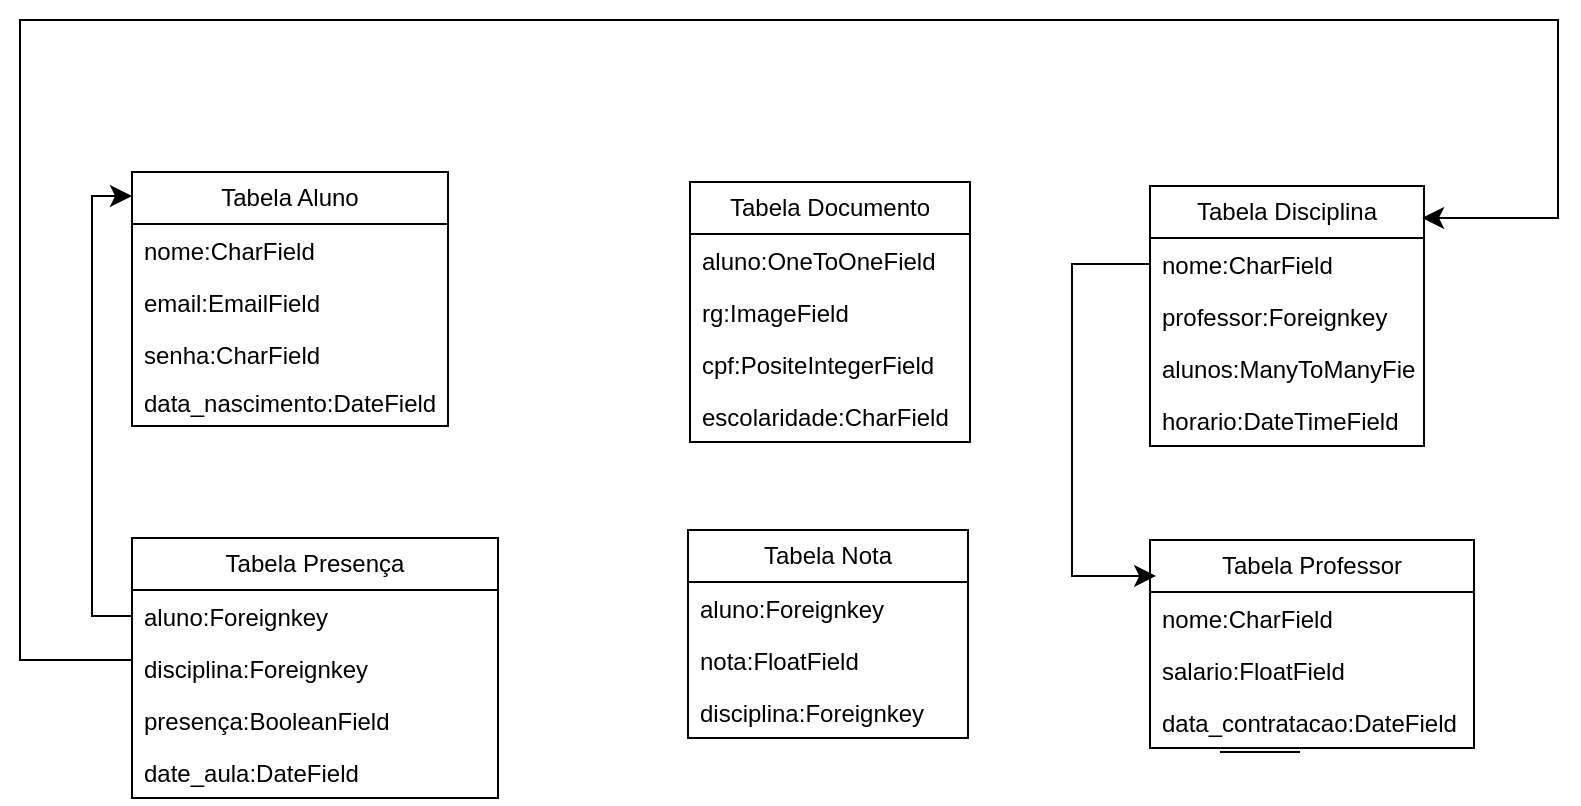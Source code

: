 <mxfile version="24.3.1" type="device">
  <diagram name="Página-1" id="4LzQEoNZVEnI-5WT41o_">
    <mxGraphModel dx="2426" dy="1235" grid="0" gridSize="10" guides="1" tooltips="1" connect="1" arrows="1" fold="1" page="0" pageScale="1" pageWidth="827" pageHeight="1169" math="0" shadow="0">
      <root>
        <mxCell id="0" />
        <mxCell id="1" parent="0" />
        <mxCell id="32kb2aF0upBwPHBKPUXl-1" value="Tabela Aluno" style="swimlane;fontStyle=0;childLayout=stackLayout;horizontal=1;startSize=26;fillColor=none;horizontalStack=0;resizeParent=1;resizeParentMax=0;resizeLast=0;collapsible=1;marginBottom=0;whiteSpace=wrap;html=1;" vertex="1" parent="1">
          <mxGeometry x="-574" y="-182" width="158" height="127" as="geometry" />
        </mxCell>
        <mxCell id="32kb2aF0upBwPHBKPUXl-2" value="nome:CharField" style="text;strokeColor=none;fillColor=none;align=left;verticalAlign=top;spacingLeft=4;spacingRight=4;overflow=hidden;rotatable=0;points=[[0,0.5],[1,0.5]];portConstraint=eastwest;whiteSpace=wrap;html=1;" vertex="1" parent="32kb2aF0upBwPHBKPUXl-1">
          <mxGeometry y="26" width="158" height="26" as="geometry" />
        </mxCell>
        <mxCell id="32kb2aF0upBwPHBKPUXl-3" value="email:EmailField" style="text;strokeColor=none;fillColor=none;align=left;verticalAlign=top;spacingLeft=4;spacingRight=4;overflow=hidden;rotatable=0;points=[[0,0.5],[1,0.5]];portConstraint=eastwest;whiteSpace=wrap;html=1;" vertex="1" parent="32kb2aF0upBwPHBKPUXl-1">
          <mxGeometry y="52" width="158" height="26" as="geometry" />
        </mxCell>
        <mxCell id="32kb2aF0upBwPHBKPUXl-4" value="senha:CharField" style="text;strokeColor=none;fillColor=none;align=left;verticalAlign=top;spacingLeft=4;spacingRight=4;overflow=hidden;rotatable=0;points=[[0,0.5],[1,0.5]];portConstraint=eastwest;whiteSpace=wrap;html=1;" vertex="1" parent="32kb2aF0upBwPHBKPUXl-1">
          <mxGeometry y="78" width="158" height="24" as="geometry" />
        </mxCell>
        <mxCell id="32kb2aF0upBwPHBKPUXl-7" value="data_nascimento:DateField" style="text;strokeColor=none;fillColor=none;align=left;verticalAlign=top;spacingLeft=4;spacingRight=4;overflow=hidden;rotatable=0;points=[[0,0.5],[1,0.5]];portConstraint=eastwest;whiteSpace=wrap;html=1;" vertex="1" parent="32kb2aF0upBwPHBKPUXl-1">
          <mxGeometry y="102" width="158" height="25" as="geometry" />
        </mxCell>
        <mxCell id="32kb2aF0upBwPHBKPUXl-10" value="Tabela Documento" style="swimlane;fontStyle=0;childLayout=stackLayout;horizontal=1;startSize=26;fillColor=none;horizontalStack=0;resizeParent=1;resizeParentMax=0;resizeLast=0;collapsible=1;marginBottom=0;whiteSpace=wrap;html=1;" vertex="1" parent="1">
          <mxGeometry x="-295" y="-177" width="140" height="130" as="geometry" />
        </mxCell>
        <mxCell id="32kb2aF0upBwPHBKPUXl-11" value="aluno:OneToOneField" style="text;strokeColor=none;fillColor=none;align=left;verticalAlign=top;spacingLeft=4;spacingRight=4;overflow=hidden;rotatable=0;points=[[0,0.5],[1,0.5]];portConstraint=eastwest;whiteSpace=wrap;html=1;" vertex="1" parent="32kb2aF0upBwPHBKPUXl-10">
          <mxGeometry y="26" width="140" height="26" as="geometry" />
        </mxCell>
        <mxCell id="32kb2aF0upBwPHBKPUXl-12" value="rg:ImageField" style="text;strokeColor=none;fillColor=none;align=left;verticalAlign=top;spacingLeft=4;spacingRight=4;overflow=hidden;rotatable=0;points=[[0,0.5],[1,0.5]];portConstraint=eastwest;whiteSpace=wrap;html=1;" vertex="1" parent="32kb2aF0upBwPHBKPUXl-10">
          <mxGeometry y="52" width="140" height="26" as="geometry" />
        </mxCell>
        <mxCell id="32kb2aF0upBwPHBKPUXl-13" value="cpf:PositeIntegerField" style="text;strokeColor=none;fillColor=none;align=left;verticalAlign=top;spacingLeft=4;spacingRight=4;overflow=hidden;rotatable=0;points=[[0,0.5],[1,0.5]];portConstraint=eastwest;whiteSpace=wrap;html=1;" vertex="1" parent="32kb2aF0upBwPHBKPUXl-10">
          <mxGeometry y="78" width="140" height="26" as="geometry" />
        </mxCell>
        <mxCell id="32kb2aF0upBwPHBKPUXl-32" value="escolaridade:CharField" style="text;strokeColor=none;fillColor=none;align=left;verticalAlign=top;spacingLeft=4;spacingRight=4;overflow=hidden;rotatable=0;points=[[0,0.5],[1,0.5]];portConstraint=eastwest;whiteSpace=wrap;html=1;" vertex="1" parent="32kb2aF0upBwPHBKPUXl-10">
          <mxGeometry y="104" width="140" height="26" as="geometry" />
        </mxCell>
        <mxCell id="32kb2aF0upBwPHBKPUXl-14" value="Tabela Disciplina" style="swimlane;fontStyle=0;childLayout=stackLayout;horizontal=1;startSize=26;fillColor=none;horizontalStack=0;resizeParent=1;resizeParentMax=0;resizeLast=0;collapsible=1;marginBottom=0;whiteSpace=wrap;html=1;" vertex="1" parent="1">
          <mxGeometry x="-65" y="-175" width="137" height="130" as="geometry" />
        </mxCell>
        <mxCell id="32kb2aF0upBwPHBKPUXl-15" value="nome:CharField" style="text;strokeColor=none;fillColor=none;align=left;verticalAlign=top;spacingLeft=4;spacingRight=4;overflow=hidden;rotatable=0;points=[[0,0.5],[1,0.5]];portConstraint=eastwest;whiteSpace=wrap;html=1;" vertex="1" parent="32kb2aF0upBwPHBKPUXl-14">
          <mxGeometry y="26" width="137" height="26" as="geometry" />
        </mxCell>
        <mxCell id="32kb2aF0upBwPHBKPUXl-16" value="professor:Foreignkey" style="text;strokeColor=none;fillColor=none;align=left;verticalAlign=top;spacingLeft=4;spacingRight=4;overflow=hidden;rotatable=0;points=[[0,0.5],[1,0.5]];portConstraint=eastwest;whiteSpace=wrap;html=1;" vertex="1" parent="32kb2aF0upBwPHBKPUXl-14">
          <mxGeometry y="52" width="137" height="26" as="geometry" />
        </mxCell>
        <mxCell id="32kb2aF0upBwPHBKPUXl-17" value="alunos:ManyToManyField" style="text;strokeColor=none;fillColor=none;align=left;verticalAlign=top;spacingLeft=4;spacingRight=4;overflow=hidden;rotatable=0;points=[[0,0.5],[1,0.5]];portConstraint=eastwest;whiteSpace=wrap;html=1;" vertex="1" parent="32kb2aF0upBwPHBKPUXl-14">
          <mxGeometry y="78" width="137" height="26" as="geometry" />
        </mxCell>
        <mxCell id="32kb2aF0upBwPHBKPUXl-33" value="horario:DateTimeField" style="text;strokeColor=none;fillColor=none;align=left;verticalAlign=top;spacingLeft=4;spacingRight=4;overflow=hidden;rotatable=0;points=[[0,0.5],[1,0.5]];portConstraint=eastwest;whiteSpace=wrap;html=1;" vertex="1" parent="32kb2aF0upBwPHBKPUXl-14">
          <mxGeometry y="104" width="137" height="26" as="geometry" />
        </mxCell>
        <mxCell id="32kb2aF0upBwPHBKPUXl-18" value="Tabela Presença" style="swimlane;fontStyle=0;childLayout=stackLayout;horizontal=1;startSize=26;fillColor=none;horizontalStack=0;resizeParent=1;resizeParentMax=0;resizeLast=0;collapsible=1;marginBottom=0;whiteSpace=wrap;html=1;" vertex="1" parent="1">
          <mxGeometry x="-574" y="1" width="183" height="130" as="geometry" />
        </mxCell>
        <mxCell id="32kb2aF0upBwPHBKPUXl-19" value="aluno:Foreignkey" style="text;strokeColor=none;fillColor=none;align=left;verticalAlign=top;spacingLeft=4;spacingRight=4;overflow=hidden;rotatable=0;points=[[0,0.5],[1,0.5]];portConstraint=eastwest;whiteSpace=wrap;html=1;" vertex="1" parent="32kb2aF0upBwPHBKPUXl-18">
          <mxGeometry y="26" width="183" height="26" as="geometry" />
        </mxCell>
        <mxCell id="32kb2aF0upBwPHBKPUXl-20" value="disciplina:Foreignkey" style="text;strokeColor=none;fillColor=none;align=left;verticalAlign=top;spacingLeft=4;spacingRight=4;overflow=hidden;rotatable=0;points=[[0,0.5],[1,0.5]];portConstraint=eastwest;whiteSpace=wrap;html=1;" vertex="1" parent="32kb2aF0upBwPHBKPUXl-18">
          <mxGeometry y="52" width="183" height="26" as="geometry" />
        </mxCell>
        <mxCell id="32kb2aF0upBwPHBKPUXl-21" value="presença:BooleanField" style="text;strokeColor=none;fillColor=none;align=left;verticalAlign=top;spacingLeft=4;spacingRight=4;overflow=hidden;rotatable=0;points=[[0,0.5],[1,0.5]];portConstraint=eastwest;whiteSpace=wrap;html=1;" vertex="1" parent="32kb2aF0upBwPHBKPUXl-18">
          <mxGeometry y="78" width="183" height="26" as="geometry" />
        </mxCell>
        <mxCell id="32kb2aF0upBwPHBKPUXl-34" value="date_aula:DateField" style="text;strokeColor=none;fillColor=none;align=left;verticalAlign=top;spacingLeft=4;spacingRight=4;overflow=hidden;rotatable=0;points=[[0,0.5],[1,0.5]];portConstraint=eastwest;whiteSpace=wrap;html=1;" vertex="1" parent="32kb2aF0upBwPHBKPUXl-18">
          <mxGeometry y="104" width="183" height="26" as="geometry" />
        </mxCell>
        <mxCell id="32kb2aF0upBwPHBKPUXl-22" style="edgeStyle=none;curved=1;rounded=0;orthogonalLoop=1;jettySize=auto;html=1;exitX=0.5;exitY=0;exitDx=0;exitDy=0;fontSize=12;startSize=8;endSize=8;" edge="1" parent="1" source="32kb2aF0upBwPHBKPUXl-18" target="32kb2aF0upBwPHBKPUXl-18">
          <mxGeometry relative="1" as="geometry" />
        </mxCell>
        <mxCell id="32kb2aF0upBwPHBKPUXl-24" value="Tabela Nota" style="swimlane;fontStyle=0;childLayout=stackLayout;horizontal=1;startSize=26;fillColor=none;horizontalStack=0;resizeParent=1;resizeParentMax=0;resizeLast=0;collapsible=1;marginBottom=0;whiteSpace=wrap;html=1;" vertex="1" parent="1">
          <mxGeometry x="-296" y="-3" width="140" height="104" as="geometry" />
        </mxCell>
        <mxCell id="32kb2aF0upBwPHBKPUXl-25" value="aluno:Foreignkey" style="text;strokeColor=none;fillColor=none;align=left;verticalAlign=top;spacingLeft=4;spacingRight=4;overflow=hidden;rotatable=0;points=[[0,0.5],[1,0.5]];portConstraint=eastwest;whiteSpace=wrap;html=1;" vertex="1" parent="32kb2aF0upBwPHBKPUXl-24">
          <mxGeometry y="26" width="140" height="26" as="geometry" />
        </mxCell>
        <mxCell id="32kb2aF0upBwPHBKPUXl-26" value="nota:FloatField" style="text;strokeColor=none;fillColor=none;align=left;verticalAlign=top;spacingLeft=4;spacingRight=4;overflow=hidden;rotatable=0;points=[[0,0.5],[1,0.5]];portConstraint=eastwest;whiteSpace=wrap;html=1;" vertex="1" parent="32kb2aF0upBwPHBKPUXl-24">
          <mxGeometry y="52" width="140" height="26" as="geometry" />
        </mxCell>
        <mxCell id="32kb2aF0upBwPHBKPUXl-27" value="disciplina:Foreignkey" style="text;strokeColor=none;fillColor=none;align=left;verticalAlign=top;spacingLeft=4;spacingRight=4;overflow=hidden;rotatable=0;points=[[0,0.5],[1,0.5]];portConstraint=eastwest;whiteSpace=wrap;html=1;" vertex="1" parent="32kb2aF0upBwPHBKPUXl-24">
          <mxGeometry y="78" width="140" height="26" as="geometry" />
        </mxCell>
        <mxCell id="32kb2aF0upBwPHBKPUXl-28" value="Tabela Professor" style="swimlane;fontStyle=0;childLayout=stackLayout;horizontal=1;startSize=26;fillColor=none;horizontalStack=0;resizeParent=1;resizeParentMax=0;resizeLast=0;collapsible=1;marginBottom=0;whiteSpace=wrap;html=1;" vertex="1" parent="1">
          <mxGeometry x="-65" y="2" width="162" height="104" as="geometry" />
        </mxCell>
        <mxCell id="32kb2aF0upBwPHBKPUXl-29" value="nome:CharField" style="text;strokeColor=none;fillColor=none;align=left;verticalAlign=top;spacingLeft=4;spacingRight=4;overflow=hidden;rotatable=0;points=[[0,0.5],[1,0.5]];portConstraint=eastwest;whiteSpace=wrap;html=1;" vertex="1" parent="32kb2aF0upBwPHBKPUXl-28">
          <mxGeometry y="26" width="162" height="26" as="geometry" />
        </mxCell>
        <mxCell id="32kb2aF0upBwPHBKPUXl-30" value="salario:FloatField" style="text;strokeColor=none;fillColor=none;align=left;verticalAlign=top;spacingLeft=4;spacingRight=4;overflow=hidden;rotatable=0;points=[[0,0.5],[1,0.5]];portConstraint=eastwest;whiteSpace=wrap;html=1;" vertex="1" parent="32kb2aF0upBwPHBKPUXl-28">
          <mxGeometry y="52" width="162" height="26" as="geometry" />
        </mxCell>
        <mxCell id="32kb2aF0upBwPHBKPUXl-31" value="data_contratacao:DateField" style="text;strokeColor=none;fillColor=none;align=left;verticalAlign=top;spacingLeft=4;spacingRight=4;overflow=hidden;rotatable=0;points=[[0,0.5],[1,0.5]];portConstraint=eastwest;whiteSpace=wrap;html=1;" vertex="1" parent="32kb2aF0upBwPHBKPUXl-28">
          <mxGeometry y="78" width="162" height="26" as="geometry" />
        </mxCell>
        <mxCell id="32kb2aF0upBwPHBKPUXl-44" style="edgeStyle=orthogonalEdgeStyle;rounded=0;orthogonalLoop=1;jettySize=auto;html=1;exitX=0;exitY=0.5;exitDx=0;exitDy=0;fontSize=12;startSize=8;endSize=8;" edge="1" parent="1" source="32kb2aF0upBwPHBKPUXl-19" target="32kb2aF0upBwPHBKPUXl-1">
          <mxGeometry relative="1" as="geometry">
            <mxPoint x="-660" y="-150" as="targetPoint" />
            <Array as="points">
              <mxPoint x="-594" y="40" />
              <mxPoint x="-594" y="-170" />
            </Array>
          </mxGeometry>
        </mxCell>
        <mxCell id="32kb2aF0upBwPHBKPUXl-46" value="" style="line;strokeWidth=1;fillColor=none;align=left;verticalAlign=middle;spacingTop=-1;spacingLeft=3;spacingRight=3;rotatable=0;labelPosition=right;points=[];portConstraint=eastwest;strokeColor=inherit;" vertex="1" parent="1">
          <mxGeometry x="-30" y="104" width="40" height="8" as="geometry" />
        </mxCell>
        <mxCell id="32kb2aF0upBwPHBKPUXl-57" style="edgeStyle=orthogonalEdgeStyle;rounded=0;orthogonalLoop=1;jettySize=auto;html=1;exitX=0;exitY=0.5;exitDx=0;exitDy=0;fontSize=12;startSize=8;endSize=8;entryX=0.993;entryY=0.123;entryDx=0;entryDy=0;entryPerimeter=0;" edge="1" parent="1" source="32kb2aF0upBwPHBKPUXl-20" target="32kb2aF0upBwPHBKPUXl-14">
          <mxGeometry relative="1" as="geometry">
            <mxPoint x="95" y="-171" as="targetPoint" />
            <Array as="points">
              <mxPoint x="-574" y="62" />
              <mxPoint x="-630" y="62" />
              <mxPoint x="-630" y="-258" />
              <mxPoint x="139" y="-258" />
              <mxPoint x="139" y="-159" />
            </Array>
          </mxGeometry>
        </mxCell>
        <mxCell id="32kb2aF0upBwPHBKPUXl-64" style="edgeStyle=orthogonalEdgeStyle;rounded=0;orthogonalLoop=1;jettySize=auto;html=1;exitX=0;exitY=0.5;exitDx=0;exitDy=0;fontSize=12;startSize=8;endSize=8;entryX=0.019;entryY=0.173;entryDx=0;entryDy=0;entryPerimeter=0;" edge="1" parent="1" source="32kb2aF0upBwPHBKPUXl-15" target="32kb2aF0upBwPHBKPUXl-28">
          <mxGeometry relative="1" as="geometry">
            <mxPoint x="-104" y="23" as="targetPoint" />
            <Array as="points">
              <mxPoint x="-104" y="-136" />
              <mxPoint x="-104" y="20" />
            </Array>
          </mxGeometry>
        </mxCell>
      </root>
    </mxGraphModel>
  </diagram>
</mxfile>
